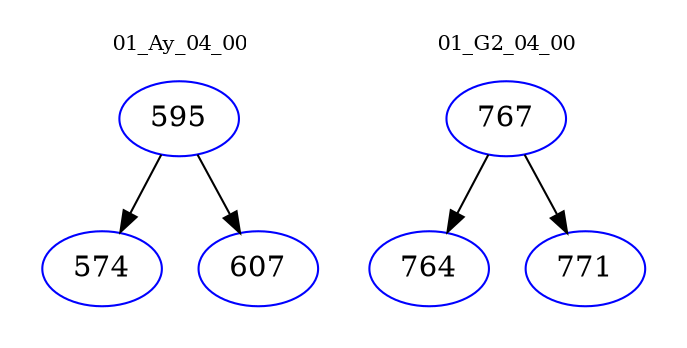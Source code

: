 digraph{
subgraph cluster_0 {
color = white
label = "01_Ay_04_00";
fontsize=10;
T0_595 [label="595", color="blue"]
T0_595 -> T0_574 [color="black"]
T0_574 [label="574", color="blue"]
T0_595 -> T0_607 [color="black"]
T0_607 [label="607", color="blue"]
}
subgraph cluster_1 {
color = white
label = "01_G2_04_00";
fontsize=10;
T1_767 [label="767", color="blue"]
T1_767 -> T1_764 [color="black"]
T1_764 [label="764", color="blue"]
T1_767 -> T1_771 [color="black"]
T1_771 [label="771", color="blue"]
}
}
